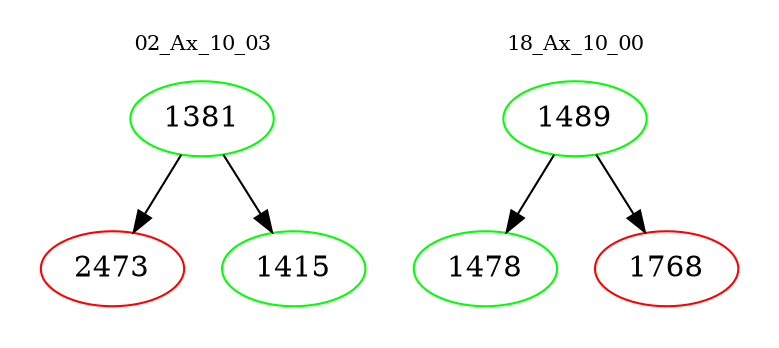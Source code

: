 digraph{
subgraph cluster_0 {
color = white
label = "02_Ax_10_03";
fontsize=10;
T0_1381 [label="1381", color="green"]
T0_1381 -> T0_2473 [color="black"]
T0_2473 [label="2473", color="red"]
T0_1381 -> T0_1415 [color="black"]
T0_1415 [label="1415", color="green"]
}
subgraph cluster_1 {
color = white
label = "18_Ax_10_00";
fontsize=10;
T1_1489 [label="1489", color="green"]
T1_1489 -> T1_1478 [color="black"]
T1_1478 [label="1478", color="green"]
T1_1489 -> T1_1768 [color="black"]
T1_1768 [label="1768", color="red"]
}
}
